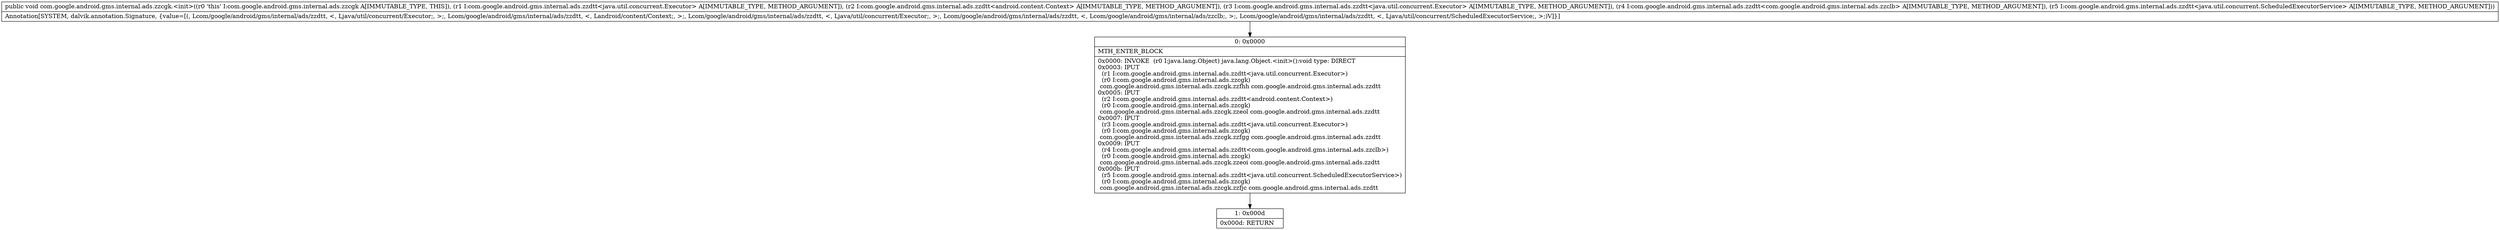 digraph "CFG forcom.google.android.gms.internal.ads.zzcgk.\<init\>(Lcom\/google\/android\/gms\/internal\/ads\/zzdtt;Lcom\/google\/android\/gms\/internal\/ads\/zzdtt;Lcom\/google\/android\/gms\/internal\/ads\/zzdtt;Lcom\/google\/android\/gms\/internal\/ads\/zzdtt;Lcom\/google\/android\/gms\/internal\/ads\/zzdtt;)V" {
Node_0 [shape=record,label="{0\:\ 0x0000|MTH_ENTER_BLOCK\l|0x0000: INVOKE  (r0 I:java.lang.Object) java.lang.Object.\<init\>():void type: DIRECT \l0x0003: IPUT  \l  (r1 I:com.google.android.gms.internal.ads.zzdtt\<java.util.concurrent.Executor\>)\l  (r0 I:com.google.android.gms.internal.ads.zzcgk)\l com.google.android.gms.internal.ads.zzcgk.zzfhh com.google.android.gms.internal.ads.zzdtt \l0x0005: IPUT  \l  (r2 I:com.google.android.gms.internal.ads.zzdtt\<android.content.Context\>)\l  (r0 I:com.google.android.gms.internal.ads.zzcgk)\l com.google.android.gms.internal.ads.zzcgk.zzeol com.google.android.gms.internal.ads.zzdtt \l0x0007: IPUT  \l  (r3 I:com.google.android.gms.internal.ads.zzdtt\<java.util.concurrent.Executor\>)\l  (r0 I:com.google.android.gms.internal.ads.zzcgk)\l com.google.android.gms.internal.ads.zzcgk.zzfgg com.google.android.gms.internal.ads.zzdtt \l0x0009: IPUT  \l  (r4 I:com.google.android.gms.internal.ads.zzdtt\<com.google.android.gms.internal.ads.zzclb\>)\l  (r0 I:com.google.android.gms.internal.ads.zzcgk)\l com.google.android.gms.internal.ads.zzcgk.zzeoi com.google.android.gms.internal.ads.zzdtt \l0x000b: IPUT  \l  (r5 I:com.google.android.gms.internal.ads.zzdtt\<java.util.concurrent.ScheduledExecutorService\>)\l  (r0 I:com.google.android.gms.internal.ads.zzcgk)\l com.google.android.gms.internal.ads.zzcgk.zzfjc com.google.android.gms.internal.ads.zzdtt \l}"];
Node_1 [shape=record,label="{1\:\ 0x000d|0x000d: RETURN   \l}"];
MethodNode[shape=record,label="{public void com.google.android.gms.internal.ads.zzcgk.\<init\>((r0 'this' I:com.google.android.gms.internal.ads.zzcgk A[IMMUTABLE_TYPE, THIS]), (r1 I:com.google.android.gms.internal.ads.zzdtt\<java.util.concurrent.Executor\> A[IMMUTABLE_TYPE, METHOD_ARGUMENT]), (r2 I:com.google.android.gms.internal.ads.zzdtt\<android.content.Context\> A[IMMUTABLE_TYPE, METHOD_ARGUMENT]), (r3 I:com.google.android.gms.internal.ads.zzdtt\<java.util.concurrent.Executor\> A[IMMUTABLE_TYPE, METHOD_ARGUMENT]), (r4 I:com.google.android.gms.internal.ads.zzdtt\<com.google.android.gms.internal.ads.zzclb\> A[IMMUTABLE_TYPE, METHOD_ARGUMENT]), (r5 I:com.google.android.gms.internal.ads.zzdtt\<java.util.concurrent.ScheduledExecutorService\> A[IMMUTABLE_TYPE, METHOD_ARGUMENT]))  | Annotation[SYSTEM, dalvik.annotation.Signature, \{value=[(, Lcom\/google\/android\/gms\/internal\/ads\/zzdtt, \<, Ljava\/util\/concurrent\/Executor;, \>;, Lcom\/google\/android\/gms\/internal\/ads\/zzdtt, \<, Landroid\/content\/Context;, \>;, Lcom\/google\/android\/gms\/internal\/ads\/zzdtt, \<, Ljava\/util\/concurrent\/Executor;, \>;, Lcom\/google\/android\/gms\/internal\/ads\/zzdtt, \<, Lcom\/google\/android\/gms\/internal\/ads\/zzclb;, \>;, Lcom\/google\/android\/gms\/internal\/ads\/zzdtt, \<, Ljava\/util\/concurrent\/ScheduledExecutorService;, \>;)V]\}]\l}"];
MethodNode -> Node_0;
Node_0 -> Node_1;
}

